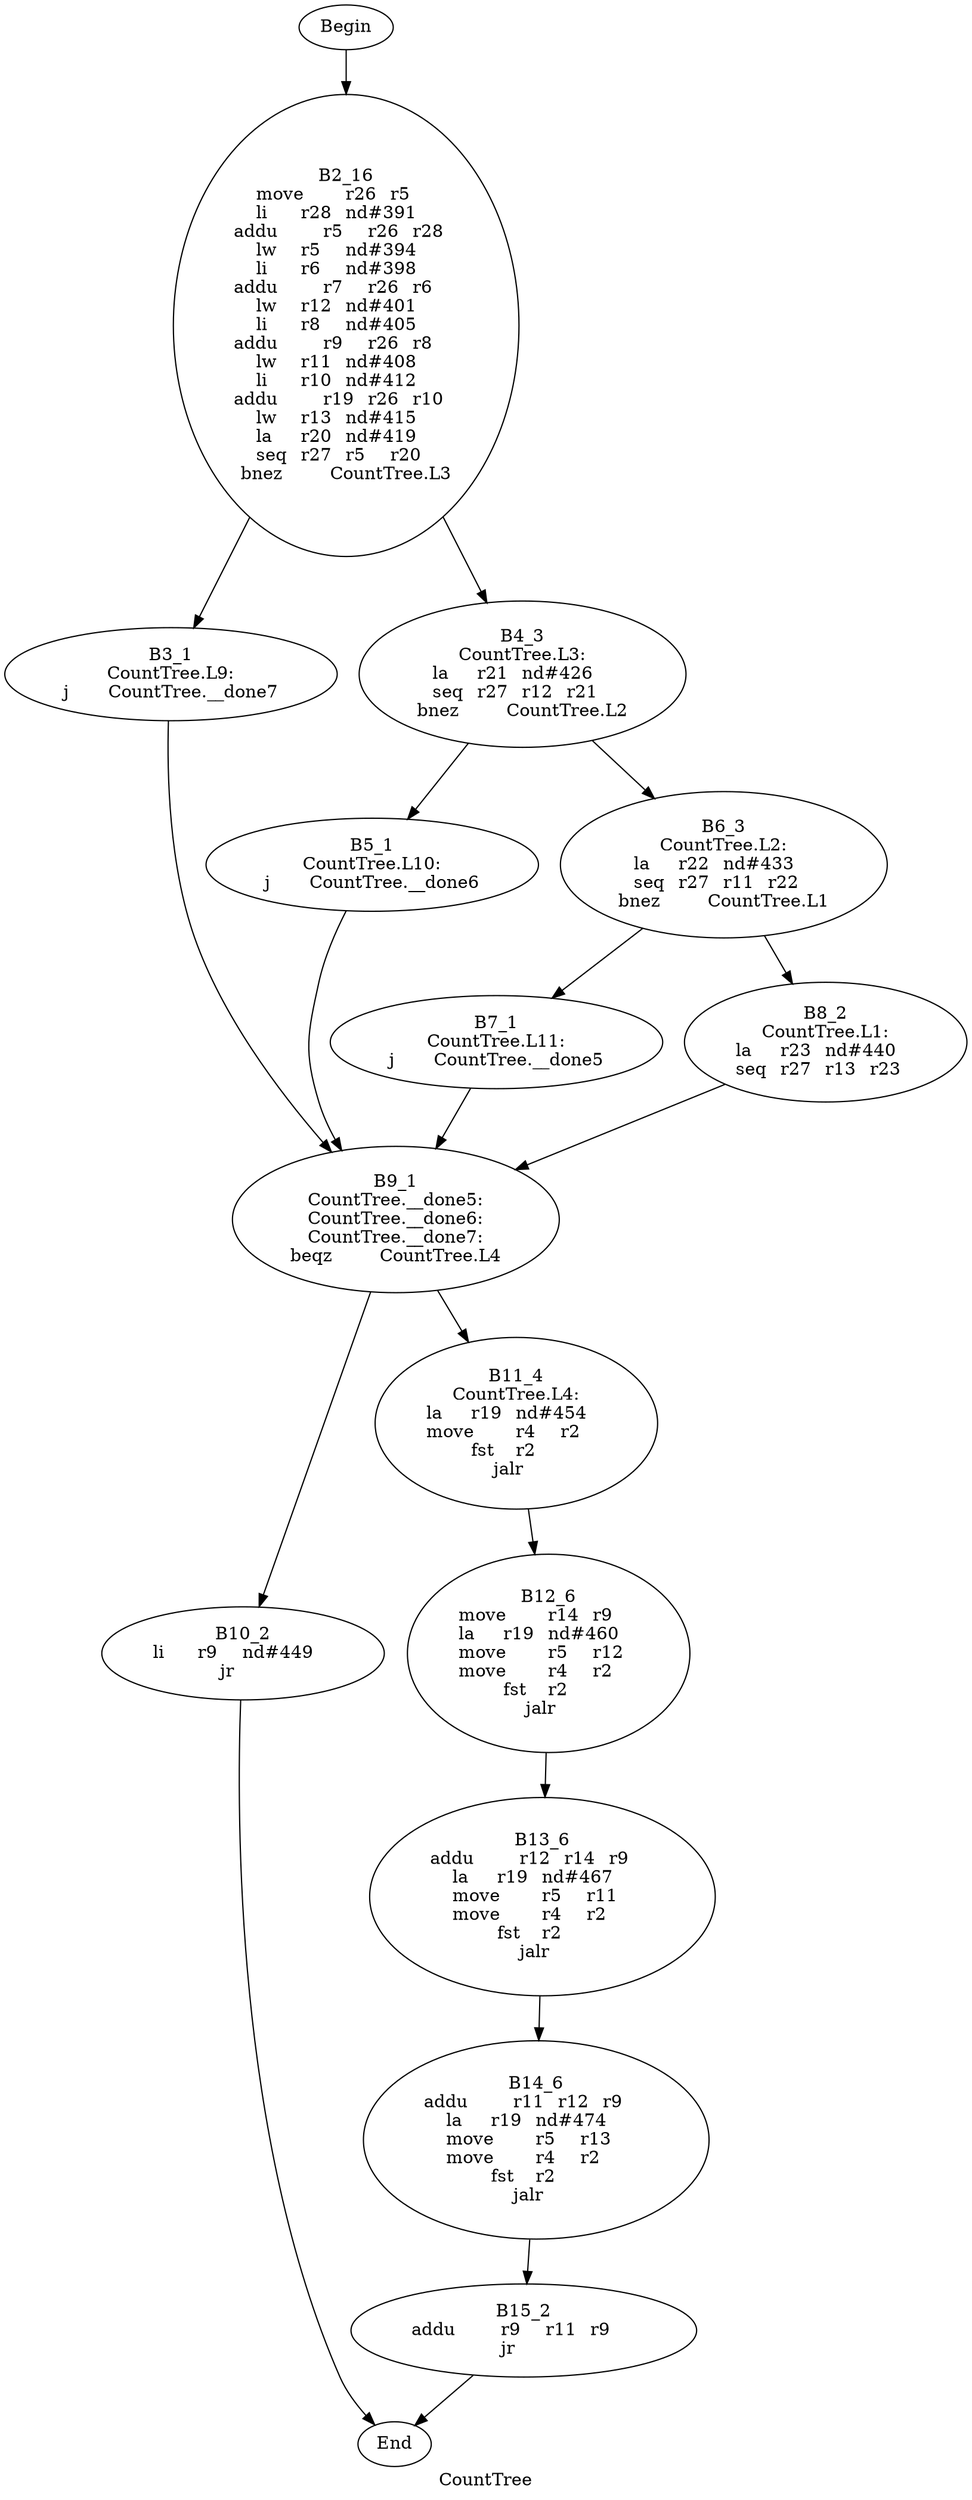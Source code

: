 digraph G{
	label = "CountTree"	style = "dashed";
	color = purple;
	Node0 [label = "Begin"];
	Node0 -> {Node2 }
	Node1 [label = "End"];
	Node1 -> {}
	Node2 [label = "B2_16\nmove	r26	r5	\nli	r28	nd#391	\naddu	r5	r26	r28	\nlw	r5	nd#394	\nli	r6	nd#398	\naddu	r7	r26	r6	\nlw	r12	nd#401	\nli	r8	nd#405	\naddu	r9	r26	r8	\nlw	r11	nd#408	\nli	r10	nd#412	\naddu	r19	r26	r10	\nlw	r13	nd#415	\nla	r20	nd#419	\nseq	r27	r5	r20	\nbnez	CountTree.L3\n"];
	Node2 -> {Node3 Node4 }
	Node3 [label = "B3_1\nCountTree.L9:\nj	CountTree.__done7\n"];
	Node3 -> {Node9 }
	Node4 [label = "B4_3\nCountTree.L3:\nla	r21	nd#426	\nseq	r27	r12	r21	\nbnez	CountTree.L2\n"];
	Node4 -> {Node5 Node6 }
	Node5 [label = "B5_1\nCountTree.L10:\nj	CountTree.__done6\n"];
	Node5 -> {Node9 }
	Node6 [label = "B6_3\nCountTree.L2:\nla	r22	nd#433	\nseq	r27	r11	r22	\nbnez	CountTree.L1\n"];
	Node6 -> {Node7 Node8 }
	Node7 [label = "B7_1\nCountTree.L11:\nj	CountTree.__done5\n"];
	Node7 -> {Node9 }
	Node8 [label = "B8_2\nCountTree.L1:\nla	r23	nd#440	\nseq	r27	r13	r23	\n"];
	Node8 -> {Node9 }
	Node9 [label = "B9_1\nCountTree.__done5:\nCountTree.__done6:\nCountTree.__done7:\nbeqz	CountTree.L4\n"];
	Node9 -> {Node10 Node11 }
	Node10 [label = "B10_2\nli	r9	nd#449	\njr	\n"];
	Node10 -> {Node1 }
	Node11 [label = "B11_4\nCountTree.L4:\nla	r19	nd#454	\nmove	r4	r2	\nfst	r2	\njalr	\n"];
	Node11 -> {Node12 }
	Node12 [label = "B12_6\nmove	r14	r9	\nla	r19	nd#460	\nmove	r5	r12	\nmove	r4	r2	\nfst	r2	\njalr	\n"];
	Node12 -> {Node13 }
	Node13 [label = "B13_6\naddu	r12	r14	r9	\nla	r19	nd#467	\nmove	r5	r11	\nmove	r4	r2	\nfst	r2	\njalr	\n"];
	Node13 -> {Node14 }
	Node14 [label = "B14_6\naddu	r11	r12	r9	\nla	r19	nd#474	\nmove	r5	r13	\nmove	r4	r2	\nfst	r2	\njalr	\n"];
	Node14 -> {Node15 }
	Node15 [label = "B15_2\naddu	r9	r11	r9	\njr	\n"];
	Node15 -> {Node1 }
}

